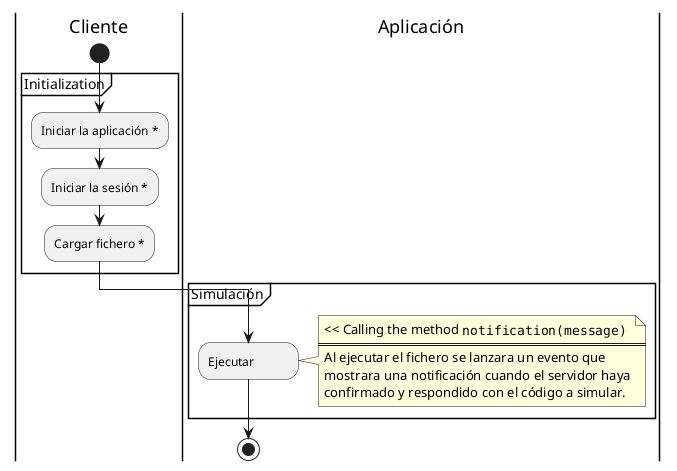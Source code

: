 @startuml
'https://plantuml.com/activity-diagram-beta
'!theme amiga from https://raw.githubusercontent.com/plantuml/plantuml/master/themes

'Simulación
skinparam defaultFontName consolas
skinparam minClassWidth 100
skinparam conditionStyle inside

|Cliente|

  start
  partition Initialization {
    :Iniciar la aplicación *;
    :Iniciar la sesión *;
    :Cargar fichero *;
  }

|Aplicación|


  partition "Simulación" {
    :Ejecutar;
    note right
      << Calling the method ""notification(message)""
      ====
      Al ejecutar el fichero se lanzara un evento que
      mostrara una notificación cuando el servidor haya
      confirmado y respondido con el código a simular.
    end note
  }



  stop


@enduml

